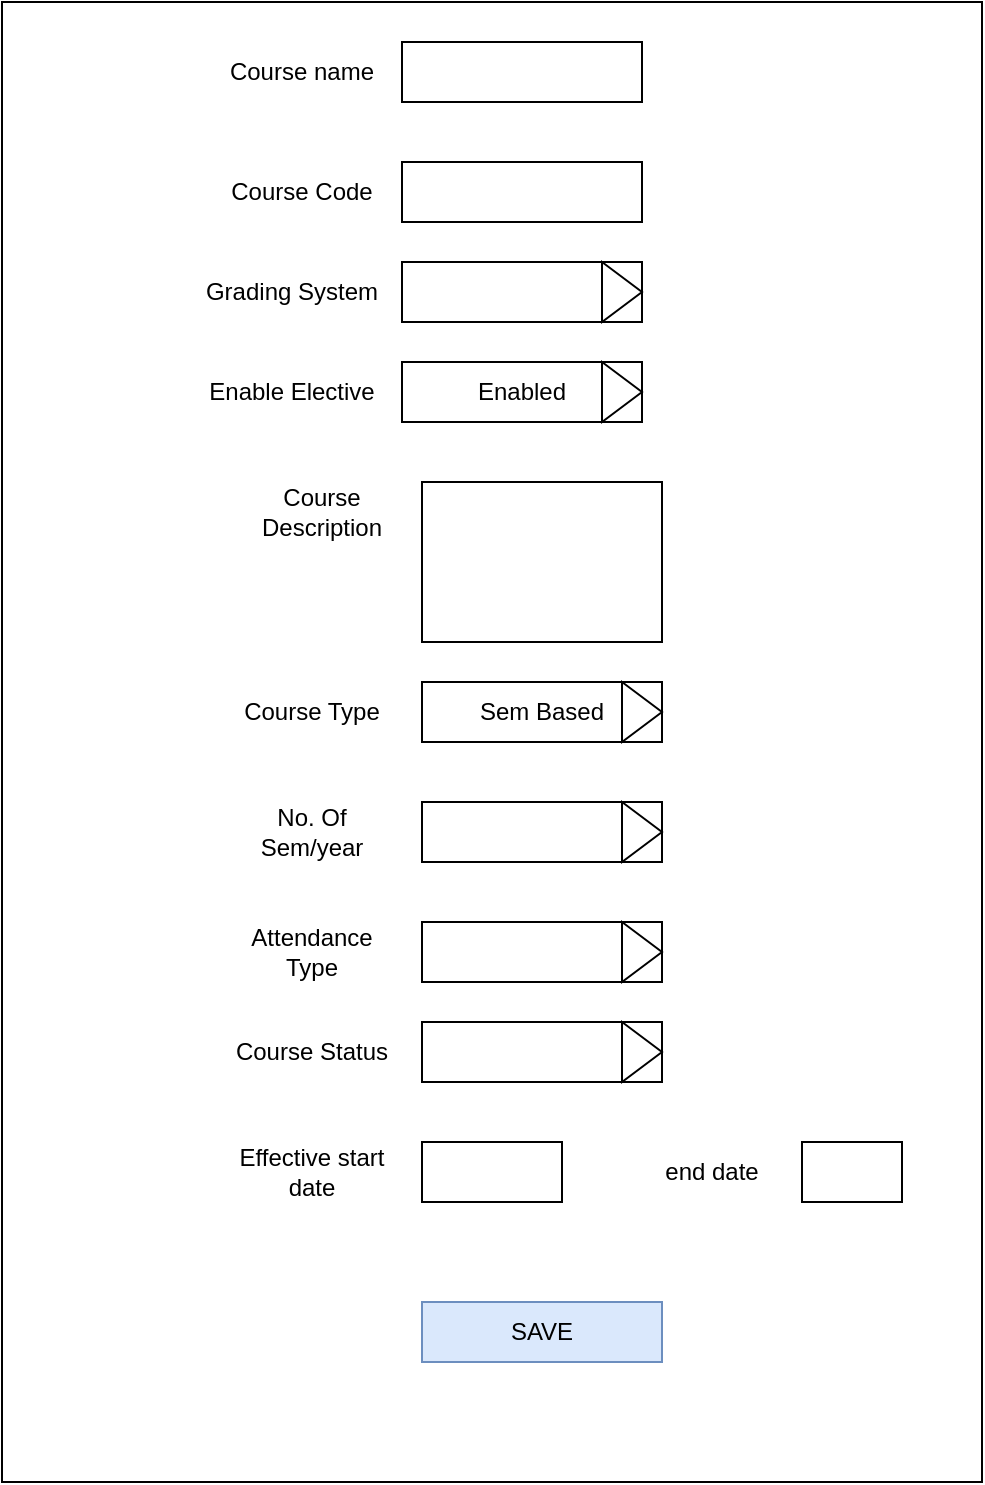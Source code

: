 <mxfile version="13.7.4" type="github" pages="2">
  <diagram id="wGJdblhSztV3dcYmF5PC" name="Course">
    <mxGraphModel dx="744" dy="393" grid="1" gridSize="10" guides="1" tooltips="1" connect="1" arrows="1" fold="1" page="1" pageScale="1" pageWidth="850" pageHeight="1100" math="0" shadow="0">
      <root>
        <mxCell id="0" />
        <mxCell id="1" parent="0" />
        <mxCell id="epnlr4NnKCzLOk_xcdM1-24" value="" style="rounded=0;whiteSpace=wrap;html=1;" parent="1" vertex="1">
          <mxGeometry x="40" y="180" width="490" height="740" as="geometry" />
        </mxCell>
        <mxCell id="epnlr4NnKCzLOk_xcdM1-1" value="" style="rounded=0;whiteSpace=wrap;html=1;" parent="1" vertex="1">
          <mxGeometry x="240" y="200" width="120" height="30" as="geometry" />
        </mxCell>
        <mxCell id="epnlr4NnKCzLOk_xcdM1-2" value="Course name" style="text;html=1;strokeColor=none;fillColor=none;align=center;verticalAlign=middle;whiteSpace=wrap;rounded=0;" parent="1" vertex="1">
          <mxGeometry x="150" y="205" width="80" height="20" as="geometry" />
        </mxCell>
        <mxCell id="epnlr4NnKCzLOk_xcdM1-3" value="" style="rounded=0;whiteSpace=wrap;html=1;" parent="1" vertex="1">
          <mxGeometry x="240" y="260" width="120" height="30" as="geometry" />
        </mxCell>
        <mxCell id="epnlr4NnKCzLOk_xcdM1-4" value="Course Code" style="text;html=1;strokeColor=none;fillColor=none;align=center;verticalAlign=middle;whiteSpace=wrap;rounded=0;" parent="1" vertex="1">
          <mxGeometry x="150" y="265" width="80" height="20" as="geometry" />
        </mxCell>
        <mxCell id="epnlr4NnKCzLOk_xcdM1-5" value="" style="rounded=0;whiteSpace=wrap;html=1;" parent="1" vertex="1">
          <mxGeometry x="240" y="310" width="120" height="30" as="geometry" />
        </mxCell>
        <mxCell id="epnlr4NnKCzLOk_xcdM1-6" value="Grading System" style="text;html=1;strokeColor=none;fillColor=none;align=center;verticalAlign=middle;whiteSpace=wrap;rounded=0;" parent="1" vertex="1">
          <mxGeometry x="140" y="315" width="90" height="20" as="geometry" />
        </mxCell>
        <mxCell id="epnlr4NnKCzLOk_xcdM1-7" value="" style="triangle;whiteSpace=wrap;html=1;" parent="1" vertex="1">
          <mxGeometry x="340" y="310" width="20" height="30" as="geometry" />
        </mxCell>
        <mxCell id="epnlr4NnKCzLOk_xcdM1-8" value="Enabled" style="rounded=0;whiteSpace=wrap;html=1;" parent="1" vertex="1">
          <mxGeometry x="240" y="360" width="120" height="30" as="geometry" />
        </mxCell>
        <mxCell id="epnlr4NnKCzLOk_xcdM1-9" value="Enable Elective" style="text;html=1;strokeColor=none;fillColor=none;align=center;verticalAlign=middle;whiteSpace=wrap;rounded=0;" parent="1" vertex="1">
          <mxGeometry x="140" y="365" width="90" height="20" as="geometry" />
        </mxCell>
        <mxCell id="epnlr4NnKCzLOk_xcdM1-10" value="" style="triangle;whiteSpace=wrap;html=1;" parent="1" vertex="1">
          <mxGeometry x="340" y="360" width="20" height="30" as="geometry" />
        </mxCell>
        <mxCell id="epnlr4NnKCzLOk_xcdM1-11" value="" style="rounded=0;whiteSpace=wrap;html=1;" parent="1" vertex="1">
          <mxGeometry x="250" y="420" width="120" height="80" as="geometry" />
        </mxCell>
        <mxCell id="epnlr4NnKCzLOk_xcdM1-12" value="Course Description" style="text;html=1;strokeColor=none;fillColor=none;align=center;verticalAlign=middle;whiteSpace=wrap;rounded=0;" parent="1" vertex="1">
          <mxGeometry x="160" y="425" width="80" height="20" as="geometry" />
        </mxCell>
        <mxCell id="epnlr4NnKCzLOk_xcdM1-15" value="Sem Based" style="rounded=0;whiteSpace=wrap;html=1;" parent="1" vertex="1">
          <mxGeometry x="250" y="520" width="120" height="30" as="geometry" />
        </mxCell>
        <mxCell id="epnlr4NnKCzLOk_xcdM1-16" value="Course Type" style="text;html=1;strokeColor=none;fillColor=none;align=center;verticalAlign=middle;whiteSpace=wrap;rounded=0;" parent="1" vertex="1">
          <mxGeometry x="150" y="525" width="90" height="20" as="geometry" />
        </mxCell>
        <mxCell id="epnlr4NnKCzLOk_xcdM1-17" value="" style="triangle;whiteSpace=wrap;html=1;" parent="1" vertex="1">
          <mxGeometry x="350" y="520" width="20" height="30" as="geometry" />
        </mxCell>
        <mxCell id="epnlr4NnKCzLOk_xcdM1-18" value="" style="rounded=0;whiteSpace=wrap;html=1;" parent="1" vertex="1">
          <mxGeometry x="250" y="580" width="120" height="30" as="geometry" />
        </mxCell>
        <mxCell id="epnlr4NnKCzLOk_xcdM1-19" value="No. Of Sem/year" style="text;html=1;strokeColor=none;fillColor=none;align=center;verticalAlign=middle;whiteSpace=wrap;rounded=0;" parent="1" vertex="1">
          <mxGeometry x="150" y="585" width="90" height="20" as="geometry" />
        </mxCell>
        <mxCell id="epnlr4NnKCzLOk_xcdM1-20" value="" style="triangle;whiteSpace=wrap;html=1;" parent="1" vertex="1">
          <mxGeometry x="350" y="580" width="20" height="30" as="geometry" />
        </mxCell>
        <mxCell id="epnlr4NnKCzLOk_xcdM1-21" value="" style="rounded=0;whiteSpace=wrap;html=1;" parent="1" vertex="1">
          <mxGeometry x="250" y="640" width="120" height="30" as="geometry" />
        </mxCell>
        <mxCell id="epnlr4NnKCzLOk_xcdM1-22" value="Attendance Type" style="text;html=1;strokeColor=none;fillColor=none;align=center;verticalAlign=middle;whiteSpace=wrap;rounded=0;" parent="1" vertex="1">
          <mxGeometry x="150" y="645" width="90" height="20" as="geometry" />
        </mxCell>
        <mxCell id="epnlr4NnKCzLOk_xcdM1-23" value="" style="triangle;whiteSpace=wrap;html=1;" parent="1" vertex="1">
          <mxGeometry x="350" y="640" width="20" height="30" as="geometry" />
        </mxCell>
        <mxCell id="epnlr4NnKCzLOk_xcdM1-25" value="SAVE" style="rounded=0;whiteSpace=wrap;html=1;fillColor=#dae8fc;strokeColor=#6c8ebf;" parent="1" vertex="1">
          <mxGeometry x="250" y="830" width="120" height="30" as="geometry" />
        </mxCell>
        <mxCell id="epnlr4NnKCzLOk_xcdM1-26" value="" style="rounded=0;whiteSpace=wrap;html=1;" parent="1" vertex="1">
          <mxGeometry x="250" y="690" width="120" height="30" as="geometry" />
        </mxCell>
        <mxCell id="epnlr4NnKCzLOk_xcdM1-27" value="Course Status" style="text;html=1;strokeColor=none;fillColor=none;align=center;verticalAlign=middle;whiteSpace=wrap;rounded=0;" parent="1" vertex="1">
          <mxGeometry x="150" y="695" width="90" height="20" as="geometry" />
        </mxCell>
        <mxCell id="epnlr4NnKCzLOk_xcdM1-28" value="" style="triangle;whiteSpace=wrap;html=1;" parent="1" vertex="1">
          <mxGeometry x="350" y="690" width="20" height="30" as="geometry" />
        </mxCell>
        <mxCell id="epnlr4NnKCzLOk_xcdM1-29" value="" style="rounded=0;whiteSpace=wrap;html=1;" parent="1" vertex="1">
          <mxGeometry x="250" y="750" width="70" height="30" as="geometry" />
        </mxCell>
        <mxCell id="epnlr4NnKCzLOk_xcdM1-30" value="Effective start date" style="text;html=1;strokeColor=none;fillColor=none;align=center;verticalAlign=middle;whiteSpace=wrap;rounded=0;" parent="1" vertex="1">
          <mxGeometry x="150" y="755" width="90" height="20" as="geometry" />
        </mxCell>
        <mxCell id="epnlr4NnKCzLOk_xcdM1-32" value="" style="rounded=0;whiteSpace=wrap;html=1;" parent="1" vertex="1">
          <mxGeometry x="440" y="750" width="50" height="30" as="geometry" />
        </mxCell>
        <mxCell id="epnlr4NnKCzLOk_xcdM1-33" value="end date" style="text;html=1;strokeColor=none;fillColor=none;align=center;verticalAlign=middle;whiteSpace=wrap;rounded=0;" parent="1" vertex="1">
          <mxGeometry x="350" y="755" width="90" height="20" as="geometry" />
        </mxCell>
      </root>
    </mxGraphModel>
  </diagram>
  <diagram id="Mv-qZ5ulI9xvGLVxheHz" name="course batch">
    <mxGraphModel dx="744" dy="349" grid="1" gridSize="10" guides="1" tooltips="1" connect="1" arrows="1" fold="1" page="1" pageScale="1" pageWidth="850" pageHeight="1100" math="0" shadow="0">
      <root>
        <mxCell id="K7Svc7h2CrGcHD0reqgn-0" />
        <mxCell id="K7Svc7h2CrGcHD0reqgn-1" parent="K7Svc7h2CrGcHD0reqgn-0" />
        <mxCell id="ZY8cEQ-EKcoBP6xcao9J-0" value="" style="rounded=0;whiteSpace=wrap;html=1;" vertex="1" parent="K7Svc7h2CrGcHD0reqgn-1">
          <mxGeometry x="280" y="120" width="120" height="30" as="geometry" />
        </mxCell>
        <mxCell id="ZY8cEQ-EKcoBP6xcao9J-1" value="Batch Name" style="text;html=1;strokeColor=none;fillColor=none;align=center;verticalAlign=middle;whiteSpace=wrap;rounded=0;" vertex="1" parent="K7Svc7h2CrGcHD0reqgn-1">
          <mxGeometry x="190" y="125" width="80" height="20" as="geometry" />
        </mxCell>
        <mxCell id="ZY8cEQ-EKcoBP6xcao9J-2" value="" style="rounded=0;whiteSpace=wrap;html=1;" vertex="1" parent="K7Svc7h2CrGcHD0reqgn-1">
          <mxGeometry x="280" y="180" width="120" height="30" as="geometry" />
        </mxCell>
        <mxCell id="ZY8cEQ-EKcoBP6xcao9J-3" value="Start Date" style="text;html=1;strokeColor=none;fillColor=none;align=center;verticalAlign=middle;whiteSpace=wrap;rounded=0;" vertex="1" parent="K7Svc7h2CrGcHD0reqgn-1">
          <mxGeometry x="190" y="185" width="80" height="20" as="geometry" />
        </mxCell>
        <mxCell id="ZY8cEQ-EKcoBP6xcao9J-4" value="" style="rounded=0;whiteSpace=wrap;html=1;" vertex="1" parent="K7Svc7h2CrGcHD0reqgn-1">
          <mxGeometry x="280" y="240" width="120" height="30" as="geometry" />
        </mxCell>
        <mxCell id="ZY8cEQ-EKcoBP6xcao9J-5" value="End Date" style="text;html=1;strokeColor=none;fillColor=none;align=center;verticalAlign=middle;whiteSpace=wrap;rounded=0;" vertex="1" parent="K7Svc7h2CrGcHD0reqgn-1">
          <mxGeometry x="190" y="245" width="80" height="20" as="geometry" />
        </mxCell>
        <mxCell id="Ul4KpgVXhBFguk-oMfVs-0" value="" style="rounded=0;whiteSpace=wrap;html=1;" vertex="1" parent="K7Svc7h2CrGcHD0reqgn-1">
          <mxGeometry x="280" y="300" width="120" height="30" as="geometry" />
        </mxCell>
        <mxCell id="Ul4KpgVXhBFguk-oMfVs-1" value="Academic Year" style="text;html=1;strokeColor=none;fillColor=none;align=center;verticalAlign=middle;whiteSpace=wrap;rounded=0;" vertex="1" parent="K7Svc7h2CrGcHD0reqgn-1">
          <mxGeometry x="180" y="305" width="90" height="20" as="geometry" />
        </mxCell>
        <mxCell id="Ul4KpgVXhBFguk-oMfVs-2" value="" style="triangle;whiteSpace=wrap;html=1;" vertex="1" parent="K7Svc7h2CrGcHD0reqgn-1">
          <mxGeometry x="380" y="300" width="20" height="30" as="geometry" />
        </mxCell>
        <mxCell id="Ul4KpgVXhBFguk-oMfVs-3" value="" style="rounded=0;whiteSpace=wrap;html=1;" vertex="1" parent="K7Svc7h2CrGcHD0reqgn-1">
          <mxGeometry x="120" y="360" width="480" height="200" as="geometry" />
        </mxCell>
        <mxCell id="Ul4KpgVXhBFguk-oMfVs-4" value="Multiple select&amp;nbsp;" style="rounded=0;whiteSpace=wrap;html=1;" vertex="1" parent="K7Svc7h2CrGcHD0reqgn-1">
          <mxGeometry x="270" y="390" width="120" height="30" as="geometry" />
        </mxCell>
        <mxCell id="Ul4KpgVXhBFguk-oMfVs-5" value="Subjects" style="text;html=1;strokeColor=none;fillColor=none;align=center;verticalAlign=middle;whiteSpace=wrap;rounded=0;" vertex="1" parent="K7Svc7h2CrGcHD0reqgn-1">
          <mxGeometry x="170" y="395" width="90" height="20" as="geometry" />
        </mxCell>
        <mxCell id="Ul4KpgVXhBFguk-oMfVs-6" value="" style="triangle;whiteSpace=wrap;html=1;" vertex="1" parent="K7Svc7h2CrGcHD0reqgn-1">
          <mxGeometry x="370" y="390" width="20" height="30" as="geometry" />
        </mxCell>
        <mxCell id="Ul4KpgVXhBFguk-oMfVs-7" value="Subject 1" style="rounded=0;whiteSpace=wrap;html=1;" vertex="1" parent="K7Svc7h2CrGcHD0reqgn-1">
          <mxGeometry x="170" y="440" width="330" height="20" as="geometry" />
        </mxCell>
        <mxCell id="Ul4KpgVXhBFguk-oMfVs-8" value="Subject 2" style="rounded=0;whiteSpace=wrap;html=1;" vertex="1" parent="K7Svc7h2CrGcHD0reqgn-1">
          <mxGeometry x="170" y="460" width="330" height="20" as="geometry" />
        </mxCell>
        <mxCell id="Ul4KpgVXhBFguk-oMfVs-9" value="Subject 3" style="rounded=0;whiteSpace=wrap;html=1;" vertex="1" parent="K7Svc7h2CrGcHD0reqgn-1">
          <mxGeometry x="170" y="480" width="330" height="20" as="geometry" />
        </mxCell>
      </root>
    </mxGraphModel>
  </diagram>
</mxfile>
